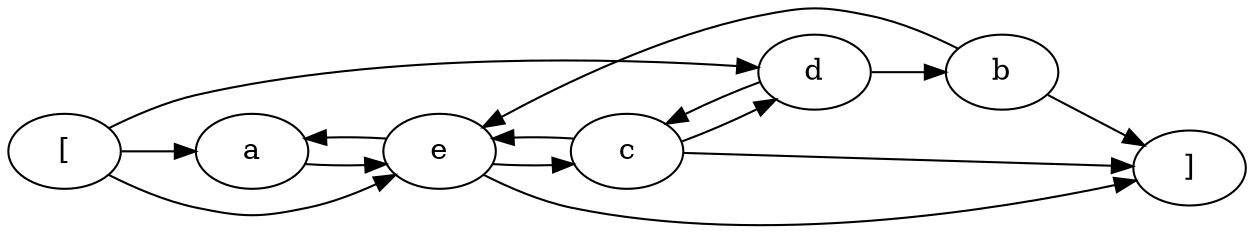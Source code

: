 digraph G {
rankdir = LR
label = "";
esg0_vertex0 -> esg0_vertex1;
esg0_vertex0 -> esg0_vertex4;
esg0_vertex0 -> esg0_vertex5;
esg0_vertex2 -> esg0_vertex6;
esg0_vertex3 -> esg0_vertex6;
esg0_vertex5 -> esg0_vertex6;
esg0_vertex1 -> esg0_vertex5;
esg0_vertex2 -> esg0_vertex5;
esg0_vertex3 -> esg0_vertex4;
esg0_vertex3 -> esg0_vertex5;
esg0_vertex4 -> esg0_vertex2;
esg0_vertex4 -> esg0_vertex3;
esg0_vertex5 -> esg0_vertex1;
esg0_vertex5 -> esg0_vertex3;
esg0_vertex0 [label = "["]
esg0_vertex1 [label = "a"]
esg0_vertex4 [label = "d"]
esg0_vertex5 [label = "e"]
esg0_vertex2 [label = "b"]
esg0_vertex6 [label = "]"]
esg0_vertex3 [label = "c"]
}
